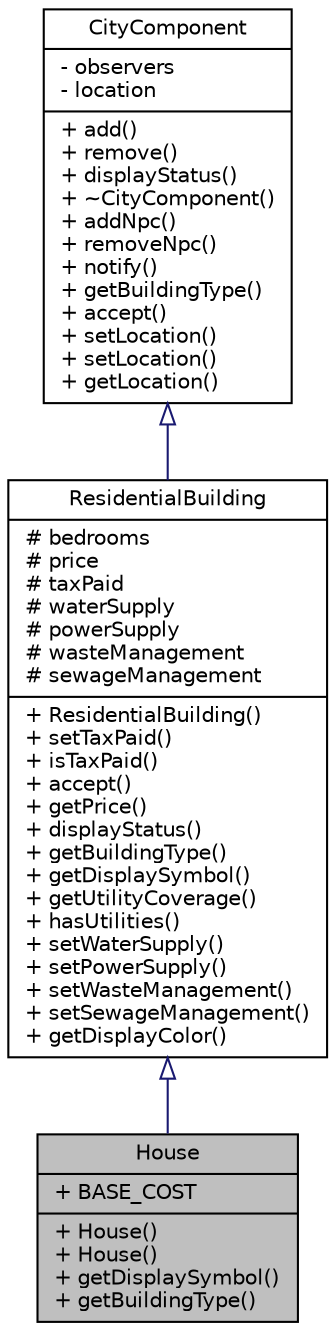 digraph "House"
{
 // LATEX_PDF_SIZE
  edge [fontname="Helvetica",fontsize="10",labelfontname="Helvetica",labelfontsize="10"];
  node [fontname="Helvetica",fontsize="10",shape=record];
  Node1 [label="{House\n|+ BASE_COST\l|+ House()\l+ House()\l+ getDisplaySymbol()\l+ getBuildingType()\l}",height=0.2,width=0.4,color="black", fillcolor="grey75", style="filled", fontcolor="black",tooltip="Represents a house, which is a type of residential building."];
  Node2 -> Node1 [dir="back",color="midnightblue",fontsize="10",style="solid",arrowtail="onormal",fontname="Helvetica"];
  Node2 [label="{ResidentialBuilding\n|# bedrooms\l# price\l# taxPaid\l# waterSupply\l# powerSupply\l# wasteManagement\l# sewageManagement\l|+ ResidentialBuilding()\l+ setTaxPaid()\l+ isTaxPaid()\l+ accept()\l+ getPrice()\l+ displayStatus()\l+ getBuildingType()\l+ getDisplaySymbol()\l+ getUtilityCoverage()\l+ hasUtilities()\l+ setWaterSupply()\l+ setPowerSupply()\l+ setWasteManagement()\l+ setSewageManagement()\l+ getDisplayColor()\l}",height=0.2,width=0.4,color="black", fillcolor="white", style="filled",URL="$classResidentialBuilding.html",tooltip="Represents a residential building within the city."];
  Node3 -> Node2 [dir="back",color="midnightblue",fontsize="10",style="solid",arrowtail="onormal",fontname="Helvetica"];
  Node3 [label="{CityComponent\n|- observers\l- location\l|+ add()\l+ remove()\l+ displayStatus()\l+ ~CityComponent()\l+ addNpc()\l+ removeNpc()\l+ notify()\l+ getBuildingType()\l+ accept()\l+ setLocation()\l+ setLocation()\l+ getLocation()\l}",height=0.2,width=0.4,color="black", fillcolor="white", style="filled",URL="$classCityComponent.html",tooltip="Abstract base class representing a component of a city."];
}

